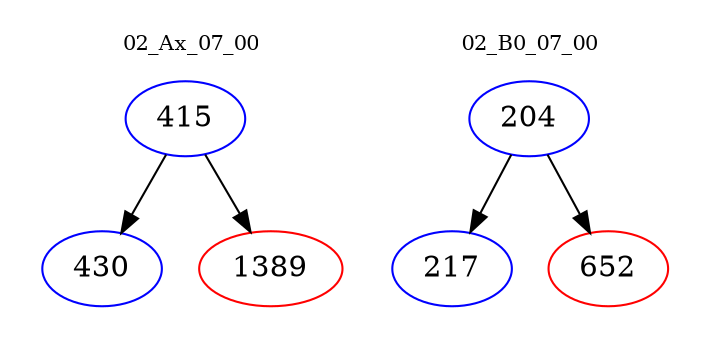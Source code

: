 digraph{
subgraph cluster_0 {
color = white
label = "02_Ax_07_00";
fontsize=10;
T0_415 [label="415", color="blue"]
T0_415 -> T0_430 [color="black"]
T0_430 [label="430", color="blue"]
T0_415 -> T0_1389 [color="black"]
T0_1389 [label="1389", color="red"]
}
subgraph cluster_1 {
color = white
label = "02_B0_07_00";
fontsize=10;
T1_204 [label="204", color="blue"]
T1_204 -> T1_217 [color="black"]
T1_217 [label="217", color="blue"]
T1_204 -> T1_652 [color="black"]
T1_652 [label="652", color="red"]
}
}
